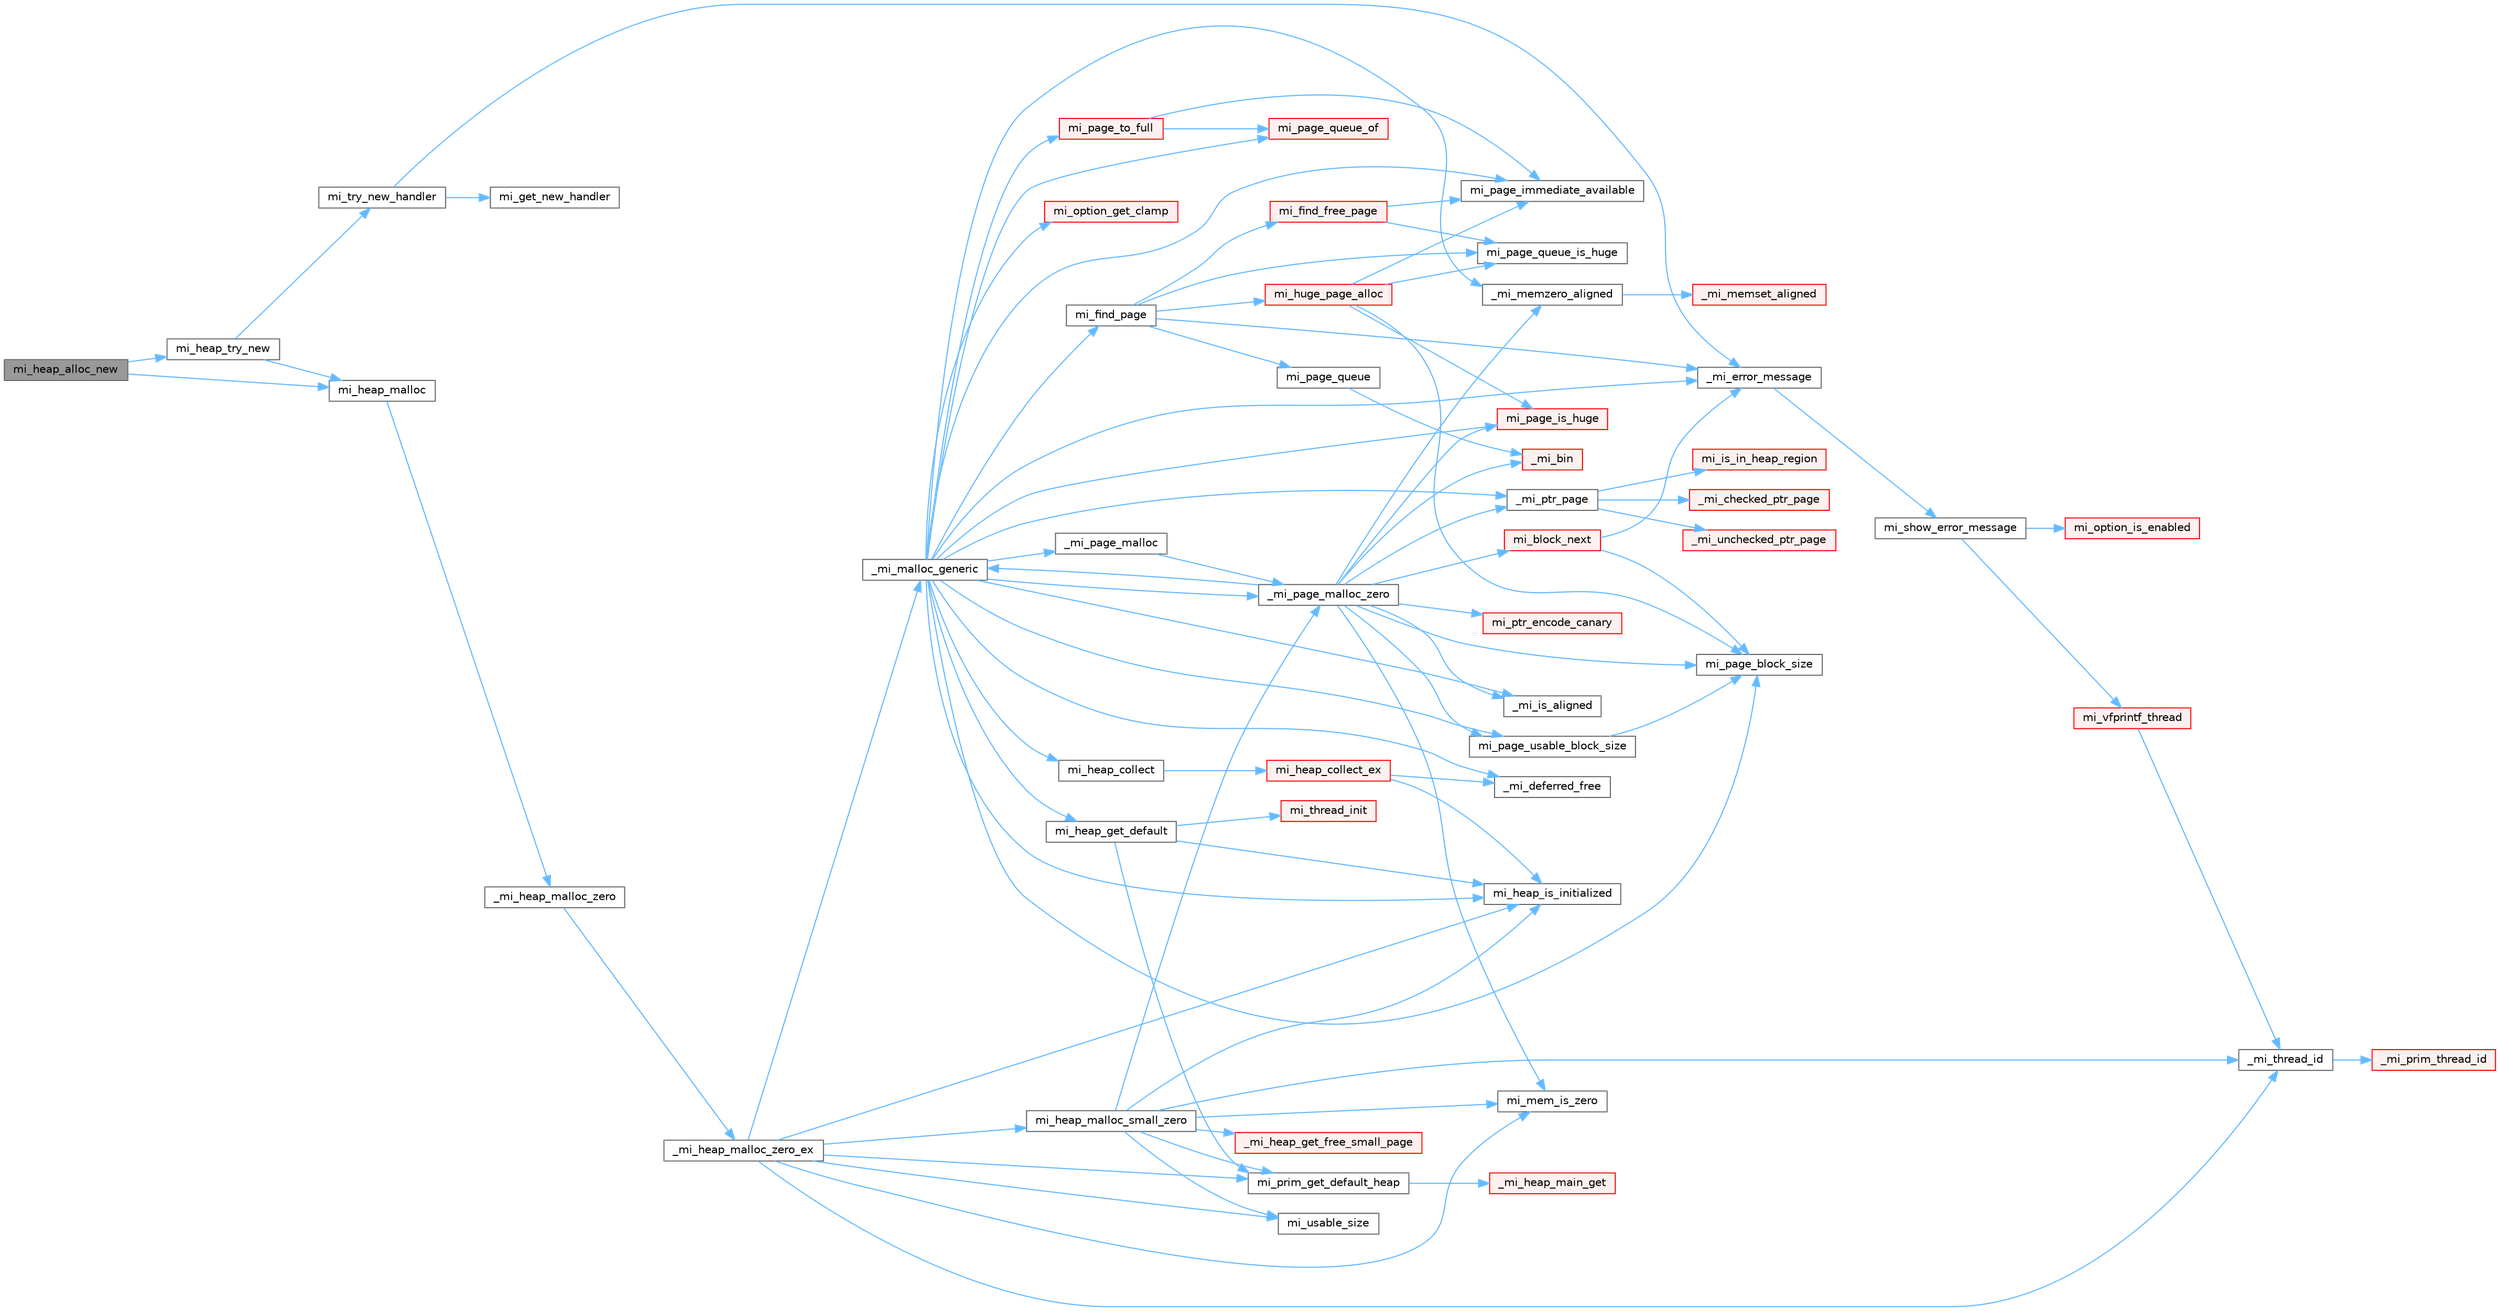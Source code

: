 digraph "mi_heap_alloc_new"
{
 // LATEX_PDF_SIZE
  bgcolor="transparent";
  edge [fontname=Helvetica,fontsize=10,labelfontname=Helvetica,labelfontsize=10];
  node [fontname=Helvetica,fontsize=10,shape=box,height=0.2,width=0.4];
  rankdir="LR";
  Node1 [id="Node000001",label="mi_heap_alloc_new",height=0.2,width=0.4,color="gray40", fillcolor="grey60", style="filled", fontcolor="black",tooltip=" "];
  Node1 -> Node2 [id="edge86_Node000001_Node000002",color="steelblue1",style="solid",tooltip=" "];
  Node2 [id="Node000002",label="mi_heap_malloc",height=0.2,width=0.4,color="grey40", fillcolor="white", style="filled",URL="$group__heap.html#gab374e206c7034e0d899fb934e4f4a863",tooltip=" "];
  Node2 -> Node3 [id="edge87_Node000002_Node000003",color="steelblue1",style="solid",tooltip=" "];
  Node3 [id="Node000003",label="_mi_heap_malloc_zero",height=0.2,width=0.4,color="grey40", fillcolor="white", style="filled",URL="$alloc_8c.html#a4f6dd9bc8d4e47e98566ee77883d703e",tooltip=" "];
  Node3 -> Node4 [id="edge88_Node000003_Node000004",color="steelblue1",style="solid",tooltip=" "];
  Node4 [id="Node000004",label="_mi_heap_malloc_zero_ex",height=0.2,width=0.4,color="grey40", fillcolor="white", style="filled",URL="$alloc_8c.html#a834d11c48c89145e6844b786afa5b7f1",tooltip=" "];
  Node4 -> Node5 [id="edge89_Node000004_Node000005",color="steelblue1",style="solid",tooltip=" "];
  Node5 [id="Node000005",label="_mi_malloc_generic",height=0.2,width=0.4,color="grey40", fillcolor="white", style="filled",URL="$page_8c.html#adcb79462f17b2e37218412f941269aa7",tooltip=" "];
  Node5 -> Node6 [id="edge90_Node000005_Node000006",color="steelblue1",style="solid",tooltip=" "];
  Node6 [id="Node000006",label="_mi_deferred_free",height=0.2,width=0.4,color="grey40", fillcolor="white", style="filled",URL="$_e_a_s_t_l_2packages_2mimalloc_2include_2mimalloc_2internal_8h.html#aede81c520000cbb08ad669e096c94d51",tooltip=" "];
  Node5 -> Node7 [id="edge91_Node000005_Node000007",color="steelblue1",style="solid",tooltip=" "];
  Node7 [id="Node000007",label="_mi_error_message",height=0.2,width=0.4,color="grey40", fillcolor="white", style="filled",URL="$options_8c.html#a2bebc073bcaac71658e57bb260c2e426",tooltip=" "];
  Node7 -> Node8 [id="edge92_Node000007_Node000008",color="steelblue1",style="solid",tooltip=" "];
  Node8 [id="Node000008",label="mi_show_error_message",height=0.2,width=0.4,color="grey40", fillcolor="white", style="filled",URL="$options_8c.html#a025f32c63014753e87fd7a579d2bb8aa",tooltip=" "];
  Node8 -> Node9 [id="edge93_Node000008_Node000009",color="steelblue1",style="solid",tooltip=" "];
  Node9 [id="Node000009",label="mi_option_is_enabled",height=0.2,width=0.4,color="red", fillcolor="#FFF0F0", style="filled",URL="$group__options.html#ga459ad98f18b3fc9275474807fe0ca188",tooltip=" "];
  Node8 -> Node23 [id="edge94_Node000008_Node000023",color="steelblue1",style="solid",tooltip=" "];
  Node23 [id="Node000023",label="mi_vfprintf_thread",height=0.2,width=0.4,color="red", fillcolor="#FFF0F0", style="filled",URL="$options_8c.html#a4af8263c139d04a876914f39024a7424",tooltip=" "];
  Node23 -> Node25 [id="edge95_Node000023_Node000025",color="steelblue1",style="solid",tooltip=" "];
  Node25 [id="Node000025",label="_mi_thread_id",height=0.2,width=0.4,color="grey40", fillcolor="white", style="filled",URL="$_e_a_s_t_l_2packages_2mimalloc_2src_2init_8c.html#a43068a36d7dea6ccf1e3558a27e22993",tooltip=" "];
  Node25 -> Node26 [id="edge96_Node000025_Node000026",color="steelblue1",style="solid",tooltip=" "];
  Node26 [id="Node000026",label="_mi_prim_thread_id",height=0.2,width=0.4,color="red", fillcolor="#FFF0F0", style="filled",URL="$prim_8h.html#a3875c92cbb791d0a7c69bc1fd2df6804",tooltip=" "];
  Node5 -> Node44 [id="edge97_Node000005_Node000044",color="steelblue1",style="solid",tooltip=" "];
  Node44 [id="Node000044",label="_mi_is_aligned",height=0.2,width=0.4,color="grey40", fillcolor="white", style="filled",URL="$_e_a_s_t_l_2packages_2mimalloc_2include_2mimalloc_2internal_8h.html#ad446ae4d82cbdbd78dfbe46fa2330555",tooltip=" "];
  Node5 -> Node45 [id="edge98_Node000005_Node000045",color="steelblue1",style="solid",tooltip=" "];
  Node45 [id="Node000045",label="_mi_memzero_aligned",height=0.2,width=0.4,color="grey40", fillcolor="white", style="filled",URL="$_e_a_s_t_l_2packages_2mimalloc_2include_2mimalloc_2internal_8h.html#aa1d3beee9d492fc175ac2584e50fd8ea",tooltip=" "];
  Node45 -> Node46 [id="edge99_Node000045_Node000046",color="steelblue1",style="solid",tooltip=" "];
  Node46 [id="Node000046",label="_mi_memset_aligned",height=0.2,width=0.4,color="red", fillcolor="#FFF0F0", style="filled",URL="$_e_a_s_t_l_2packages_2mimalloc_2include_2mimalloc_2internal_8h.html#a770dbf90c89e7e7761f2f99c0fc28115",tooltip=" "];
  Node5 -> Node48 [id="edge100_Node000005_Node000048",color="steelblue1",style="solid",tooltip=" "];
  Node48 [id="Node000048",label="_mi_page_malloc",height=0.2,width=0.4,color="grey40", fillcolor="white", style="filled",URL="$alloc_8c.html#a97c32575c2b27f4dc75af2429c45819d",tooltip=" "];
  Node48 -> Node49 [id="edge101_Node000048_Node000049",color="steelblue1",style="solid",tooltip=" "];
  Node49 [id="Node000049",label="_mi_page_malloc_zero",height=0.2,width=0.4,color="grey40", fillcolor="white", style="filled",URL="$alloc_8c.html#afd278f60e743bee5d9df559422f3455b",tooltip=" "];
  Node49 -> Node50 [id="edge102_Node000049_Node000050",color="steelblue1",style="solid",tooltip=" "];
  Node50 [id="Node000050",label="_mi_bin",height=0.2,width=0.4,color="red", fillcolor="#FFF0F0", style="filled",URL="$page-queue_8c.html#a0d92abe27db4a21968468b2fe73473d6",tooltip=" "];
  Node49 -> Node44 [id="edge103_Node000049_Node000044",color="steelblue1",style="solid",tooltip=" "];
  Node49 -> Node5 [id="edge104_Node000049_Node000005",color="steelblue1",style="solid",tooltip=" "];
  Node49 -> Node45 [id="edge105_Node000049_Node000045",color="steelblue1",style="solid",tooltip=" "];
  Node49 -> Node56 [id="edge106_Node000049_Node000056",color="steelblue1",style="solid",tooltip=" "];
  Node56 [id="Node000056",label="_mi_ptr_page",height=0.2,width=0.4,color="grey40", fillcolor="white", style="filled",URL="$_e_a_s_t_l_2packages_2mimalloc_2include_2mimalloc_2internal_8h.html#acd84a462a2045538d19ecc56e6cc29f6",tooltip=" "];
  Node56 -> Node57 [id="edge107_Node000056_Node000057",color="steelblue1",style="solid",tooltip=" "];
  Node57 [id="Node000057",label="_mi_checked_ptr_page",height=0.2,width=0.4,color="red", fillcolor="#FFF0F0", style="filled",URL="$_e_a_s_t_l_2packages_2mimalloc_2include_2mimalloc_2internal_8h.html#aae1cb48b790d504329cb8031a6a716ef",tooltip=" "];
  Node56 -> Node59 [id="edge108_Node000056_Node000059",color="steelblue1",style="solid",tooltip=" "];
  Node59 [id="Node000059",label="_mi_unchecked_ptr_page",height=0.2,width=0.4,color="red", fillcolor="#FFF0F0", style="filled",URL="$_e_a_s_t_l_2packages_2mimalloc_2include_2mimalloc_2internal_8h.html#af17a42b9aa712fc80ff8d725eb2300ec",tooltip=" "];
  Node56 -> Node60 [id="edge109_Node000056_Node000060",color="steelblue1",style="solid",tooltip=" "];
  Node60 [id="Node000060",label="mi_is_in_heap_region",height=0.2,width=0.4,color="red", fillcolor="#FFF0F0", style="filled",URL="$group__extended.html#ga5f071b10d4df1c3658e04e7fd67a94e6",tooltip=" "];
  Node49 -> Node63 [id="edge110_Node000049_Node000063",color="steelblue1",style="solid",tooltip=" "];
  Node63 [id="Node000063",label="mi_block_next",height=0.2,width=0.4,color="red", fillcolor="#FFF0F0", style="filled",URL="$_e_a_s_t_l_2packages_2mimalloc_2include_2mimalloc_2internal_8h.html#aaa5daf3a8b3db89666b6861cbb1e2f96",tooltip=" "];
  Node63 -> Node7 [id="edge111_Node000063_Node000007",color="steelblue1",style="solid",tooltip=" "];
  Node63 -> Node71 [id="edge112_Node000063_Node000071",color="steelblue1",style="solid",tooltip=" "];
  Node71 [id="Node000071",label="mi_page_block_size",height=0.2,width=0.4,color="grey40", fillcolor="white", style="filled",URL="$_e_a_s_t_l_2packages_2mimalloc_2include_2mimalloc_2internal_8h.html#a6134893990c1f09da2b40092ceecc780",tooltip=" "];
  Node49 -> Node73 [id="edge113_Node000049_Node000073",color="steelblue1",style="solid",tooltip=" "];
  Node73 [id="Node000073",label="mi_mem_is_zero",height=0.2,width=0.4,color="grey40", fillcolor="white", style="filled",URL="$_e_a_s_t_l_2packages_2mimalloc_2include_2mimalloc_2internal_8h.html#a8391ae55dd6885bd38593f740fd349a4",tooltip=" "];
  Node49 -> Node71 [id="edge114_Node000049_Node000071",color="steelblue1",style="solid",tooltip=" "];
  Node49 -> Node74 [id="edge115_Node000049_Node000074",color="steelblue1",style="solid",tooltip=" "];
  Node74 [id="Node000074",label="mi_page_is_huge",height=0.2,width=0.4,color="red", fillcolor="#FFF0F0", style="filled",URL="$_e_a_s_t_l_2packages_2mimalloc_2include_2mimalloc_2internal_8h.html#aebe1b18846bd3fc16de5b52cd2250bec",tooltip=" "];
  Node49 -> Node77 [id="edge116_Node000049_Node000077",color="steelblue1",style="solid",tooltip=" "];
  Node77 [id="Node000077",label="mi_page_usable_block_size",height=0.2,width=0.4,color="grey40", fillcolor="white", style="filled",URL="$_e_a_s_t_l_2packages_2mimalloc_2include_2mimalloc_2internal_8h.html#a432abca03d059a7d40d8d39617afc8f7",tooltip=" "];
  Node77 -> Node71 [id="edge117_Node000077_Node000071",color="steelblue1",style="solid",tooltip=" "];
  Node49 -> Node78 [id="edge118_Node000049_Node000078",color="steelblue1",style="solid",tooltip=" "];
  Node78 [id="Node000078",label="mi_ptr_encode_canary",height=0.2,width=0.4,color="red", fillcolor="#FFF0F0", style="filled",URL="$_e_a_s_t_l_2packages_2mimalloc_2include_2mimalloc_2internal_8h.html#afc7cd0f28b20eddef19b40acd724a1cf",tooltip=" "];
  Node5 -> Node49 [id="edge119_Node000005_Node000049",color="steelblue1",style="solid",tooltip=" "];
  Node5 -> Node56 [id="edge120_Node000005_Node000056",color="steelblue1",style="solid",tooltip=" "];
  Node5 -> Node81 [id="edge121_Node000005_Node000081",color="steelblue1",style="solid",tooltip=" "];
  Node81 [id="Node000081",label="mi_find_page",height=0.2,width=0.4,color="grey40", fillcolor="white", style="filled",URL="$page_8c.html#aeaa06e36da1cb82dbf0f99e7742ecff8",tooltip=" "];
  Node81 -> Node7 [id="edge122_Node000081_Node000007",color="steelblue1",style="solid",tooltip=" "];
  Node81 -> Node82 [id="edge123_Node000081_Node000082",color="steelblue1",style="solid",tooltip=" "];
  Node82 [id="Node000082",label="mi_find_free_page",height=0.2,width=0.4,color="red", fillcolor="#FFF0F0", style="filled",URL="$page_8c.html#acb83ee20964fa6632dd3be64b35a25bb",tooltip=" "];
  Node82 -> Node108 [id="edge124_Node000082_Node000108",color="steelblue1",style="solid",tooltip=" "];
  Node108 [id="Node000108",label="mi_page_immediate_available",height=0.2,width=0.4,color="grey40", fillcolor="white", style="filled",URL="$_e_a_s_t_l_2packages_2mimalloc_2include_2mimalloc_2internal_8h.html#a87596f606325115ec4f43046dfd3d64a",tooltip=" "];
  Node82 -> Node270 [id="edge125_Node000082_Node000270",color="steelblue1",style="solid",tooltip=" "];
  Node270 [id="Node000270",label="mi_page_queue_is_huge",height=0.2,width=0.4,color="grey40", fillcolor="white", style="filled",URL="$page-queue_8c.html#a06408445b78873dce28c5c6e29be9153",tooltip=" "];
  Node81 -> Node391 [id="edge126_Node000081_Node000391",color="steelblue1",style="solid",tooltip=" "];
  Node391 [id="Node000391",label="mi_huge_page_alloc",height=0.2,width=0.4,color="red", fillcolor="#FFF0F0", style="filled",URL="$page_8c.html#a3d592e833ced8aeb15b5cec83f0b1374",tooltip=" "];
  Node391 -> Node71 [id="edge127_Node000391_Node000071",color="steelblue1",style="solid",tooltip=" "];
  Node391 -> Node108 [id="edge128_Node000391_Node000108",color="steelblue1",style="solid",tooltip=" "];
  Node391 -> Node74 [id="edge129_Node000391_Node000074",color="steelblue1",style="solid",tooltip=" "];
  Node391 -> Node270 [id="edge130_Node000391_Node000270",color="steelblue1",style="solid",tooltip=" "];
  Node81 -> Node392 [id="edge131_Node000081_Node000392",color="steelblue1",style="solid",tooltip=" "];
  Node392 [id="Node000392",label="mi_page_queue",height=0.2,width=0.4,color="grey40", fillcolor="white", style="filled",URL="$_e_a_s_t_l_2packages_2mimalloc_2include_2mimalloc_2internal_8h.html#a3c9ff51031747112ac3891260143a552",tooltip=" "];
  Node392 -> Node50 [id="edge132_Node000392_Node000050",color="steelblue1",style="solid",tooltip=" "];
  Node81 -> Node270 [id="edge133_Node000081_Node000270",color="steelblue1",style="solid",tooltip=" "];
  Node5 -> Node393 [id="edge134_Node000005_Node000393",color="steelblue1",style="solid",tooltip=" "];
  Node393 [id="Node000393",label="mi_heap_collect",height=0.2,width=0.4,color="grey40", fillcolor="white", style="filled",URL="$group__heap.html#ga7922f7495cde30b1984d0e6072419298",tooltip="Release outstanding resources in a specific heap."];
  Node393 -> Node394 [id="edge135_Node000393_Node000394",color="steelblue1",style="solid",tooltip=" "];
  Node394 [id="Node000394",label="mi_heap_collect_ex",height=0.2,width=0.4,color="red", fillcolor="#FFF0F0", style="filled",URL="$heap_8c.html#a13231466662ebaf79b77c254d4c7f389",tooltip=" "];
  Node394 -> Node6 [id="edge136_Node000394_Node000006",color="steelblue1",style="solid",tooltip=" "];
  Node394 -> Node395 [id="edge137_Node000394_Node000395",color="steelblue1",style="solid",tooltip=" "];
  Node395 [id="Node000395",label="mi_heap_is_initialized",height=0.2,width=0.4,color="grey40", fillcolor="white", style="filled",URL="$_e_a_s_t_l_2packages_2mimalloc_2include_2mimalloc_2internal_8h.html#a320c7d8a15c57974d3b105558a2a55e6",tooltip=" "];
  Node5 -> Node405 [id="edge138_Node000005_Node000405",color="steelblue1",style="solid",tooltip=" "];
  Node405 [id="Node000405",label="mi_heap_get_default",height=0.2,width=0.4,color="grey40", fillcolor="white", style="filled",URL="$group__heap.html#ga14c667a6e2c5d28762d8cb7d4e057909",tooltip=" "];
  Node405 -> Node395 [id="edge139_Node000405_Node000395",color="steelblue1",style="solid",tooltip=" "];
  Node405 -> Node308 [id="edge140_Node000405_Node000308",color="steelblue1",style="solid",tooltip=" "];
  Node308 [id="Node000308",label="mi_prim_get_default_heap",height=0.2,width=0.4,color="grey40", fillcolor="white", style="filled",URL="$prim_8h.html#a986e62564728229db3ccecbd6e97fd98",tooltip=" "];
  Node308 -> Node309 [id="edge141_Node000308_Node000309",color="steelblue1",style="solid",tooltip=" "];
  Node309 [id="Node000309",label="_mi_heap_main_get",height=0.2,width=0.4,color="red", fillcolor="#FFF0F0", style="filled",URL="$_e_a_s_t_l_2packages_2mimalloc_2src_2init_8c.html#a1feeb4148fb048caf23361152895a55c",tooltip=" "];
  Node405 -> Node406 [id="edge142_Node000405_Node000406",color="steelblue1",style="solid",tooltip=" "];
  Node406 [id="Node000406",label="mi_thread_init",height=0.2,width=0.4,color="red", fillcolor="#FFF0F0", style="filled",URL="$group__extended.html#gaf8e73efc2cbca9ebfdfb166983a04c17",tooltip=" "];
  Node5 -> Node395 [id="edge143_Node000005_Node000395",color="steelblue1",style="solid",tooltip=" "];
  Node5 -> Node246 [id="edge144_Node000005_Node000246",color="steelblue1",style="solid",tooltip=" "];
  Node246 [id="Node000246",label="mi_option_get_clamp",height=0.2,width=0.4,color="red", fillcolor="#FFF0F0", style="filled",URL="$group__options.html#ga96ad9c406338bd314cfe878cfc9bf723",tooltip=" "];
  Node5 -> Node71 [id="edge145_Node000005_Node000071",color="steelblue1",style="solid",tooltip=" "];
  Node5 -> Node108 [id="edge146_Node000005_Node000108",color="steelblue1",style="solid",tooltip=" "];
  Node5 -> Node74 [id="edge147_Node000005_Node000074",color="steelblue1",style="solid",tooltip=" "];
  Node5 -> Node267 [id="edge148_Node000005_Node000267",color="steelblue1",style="solid",tooltip=" "];
  Node267 [id="Node000267",label="mi_page_queue_of",height=0.2,width=0.4,color="red", fillcolor="#FFF0F0", style="filled",URL="$page-queue_8c.html#a59942bb22e34833289b85a5c70d81f97",tooltip=" "];
  Node5 -> Node385 [id="edge149_Node000005_Node000385",color="steelblue1",style="solid",tooltip=" "];
  Node385 [id="Node000385",label="mi_page_to_full",height=0.2,width=0.4,color="red", fillcolor="#FFF0F0", style="filled",URL="$page_8c.html#afb25978212749e522404ee1f2dd1a6d4",tooltip=" "];
  Node385 -> Node108 [id="edge150_Node000385_Node000108",color="steelblue1",style="solid",tooltip=" "];
  Node385 -> Node267 [id="edge151_Node000385_Node000267",color="steelblue1",style="solid",tooltip=" "];
  Node5 -> Node77 [id="edge152_Node000005_Node000077",color="steelblue1",style="solid",tooltip=" "];
  Node4 -> Node25 [id="edge153_Node000004_Node000025",color="steelblue1",style="solid",tooltip=" "];
  Node4 -> Node395 [id="edge154_Node000004_Node000395",color="steelblue1",style="solid",tooltip=" "];
  Node4 -> Node452 [id="edge155_Node000004_Node000452",color="steelblue1",style="solid",tooltip=" "];
  Node452 [id="Node000452",label="mi_heap_malloc_small_zero",height=0.2,width=0.4,color="grey40", fillcolor="white", style="filled",URL="$alloc_8c.html#aab0e350e54f352e66a6e8e161ac1cfbb",tooltip=" "];
  Node452 -> Node453 [id="edge156_Node000452_Node000453",color="steelblue1",style="solid",tooltip=" "];
  Node453 [id="Node000453",label="_mi_heap_get_free_small_page",height=0.2,width=0.4,color="red", fillcolor="#FFF0F0", style="filled",URL="$_e_a_s_t_l_2packages_2mimalloc_2include_2mimalloc_2internal_8h.html#a5ab9d8fb17d6213eb9789008e8d69ac1",tooltip=" "];
  Node452 -> Node49 [id="edge157_Node000452_Node000049",color="steelblue1",style="solid",tooltip=" "];
  Node452 -> Node25 [id="edge158_Node000452_Node000025",color="steelblue1",style="solid",tooltip=" "];
  Node452 -> Node395 [id="edge159_Node000452_Node000395",color="steelblue1",style="solid",tooltip=" "];
  Node452 -> Node73 [id="edge160_Node000452_Node000073",color="steelblue1",style="solid",tooltip=" "];
  Node452 -> Node308 [id="edge161_Node000452_Node000308",color="steelblue1",style="solid",tooltip=" "];
  Node452 -> Node454 [id="edge162_Node000452_Node000454",color="steelblue1",style="solid",tooltip=" "];
  Node454 [id="Node000454",label="mi_usable_size",height=0.2,width=0.4,color="grey40", fillcolor="white", style="filled",URL="$group__extended.html#ga089c859d9eddc5f9b4bd946cd53cebee",tooltip=" "];
  Node4 -> Node73 [id="edge163_Node000004_Node000073",color="steelblue1",style="solid",tooltip=" "];
  Node4 -> Node308 [id="edge164_Node000004_Node000308",color="steelblue1",style="solid",tooltip=" "];
  Node4 -> Node454 [id="edge165_Node000004_Node000454",color="steelblue1",style="solid",tooltip=" "];
  Node1 -> Node455 [id="edge166_Node000001_Node000455",color="steelblue1",style="solid",tooltip=" "];
  Node455 [id="Node000455",label="mi_heap_try_new",height=0.2,width=0.4,color="grey40", fillcolor="white", style="filled",URL="$alloc_8c.html#ad8e47ad0cb046820e4b013399c7c9a06",tooltip=" "];
  Node455 -> Node2 [id="edge167_Node000455_Node000002",color="steelblue1",style="solid",tooltip=" "];
  Node455 -> Node456 [id="edge168_Node000455_Node000456",color="steelblue1",style="solid",tooltip=" "];
  Node456 [id="Node000456",label="mi_try_new_handler",height=0.2,width=0.4,color="grey40", fillcolor="white", style="filled",URL="$alloc_8c.html#a4dcf1a710742e2db4c3621d09aa7f62e",tooltip=" "];
  Node456 -> Node7 [id="edge169_Node000456_Node000007",color="steelblue1",style="solid",tooltip=" "];
  Node456 -> Node457 [id="edge170_Node000456_Node000457",color="steelblue1",style="solid",tooltip=" "];
  Node457 [id="Node000457",label="mi_get_new_handler",height=0.2,width=0.4,color="grey40", fillcolor="white", style="filled",URL="$alloc_8c.html#a4bfad1f678598b313d2f95b812c2a978",tooltip=" "];
}
